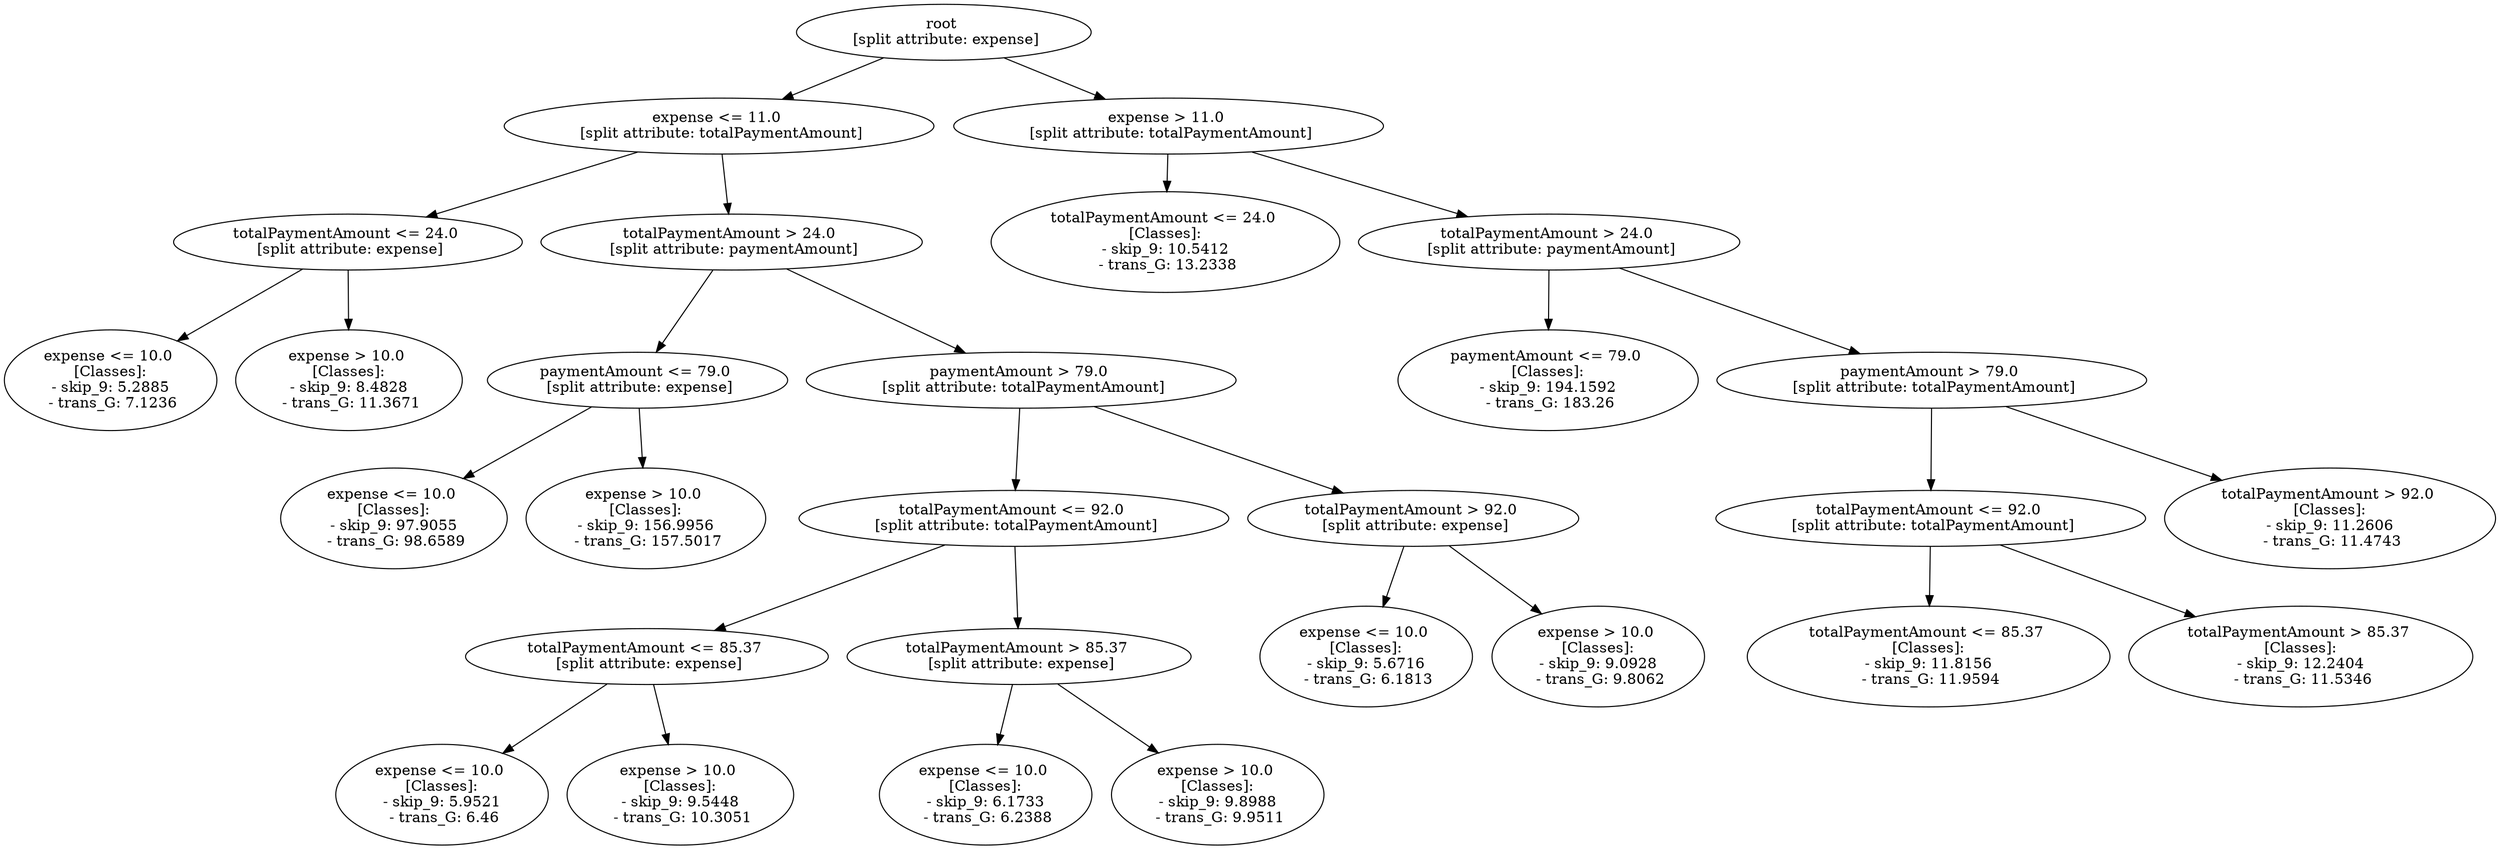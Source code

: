// Road_Traffic_Fine_Management_Process-p_13-2
digraph "Road_Traffic_Fine_Management_Process-p_13-2" {
	"8c026399-dab7-400b-988b-0cc6a2f3746c" [label="root 
 [split attribute: expense]"]
	"e2199595-248e-4a00-ad88-3202fd43e41a" [label="expense <= 11.0 
 [split attribute: totalPaymentAmount]"]
	"8c026399-dab7-400b-988b-0cc6a2f3746c" -> "e2199595-248e-4a00-ad88-3202fd43e41a"
	"596f2dba-549a-4720-8eeb-056f25d0dd55" [label="totalPaymentAmount <= 24.0 
 [split attribute: expense]"]
	"e2199595-248e-4a00-ad88-3202fd43e41a" -> "596f2dba-549a-4720-8eeb-056f25d0dd55"
	"6ac30b58-bffc-4b3c-9336-fee6e32dd8e5" [label="expense <= 10.0 
 [Classes]: 
 - skip_9: 5.2885 
 - trans_G: 7.1236"]
	"596f2dba-549a-4720-8eeb-056f25d0dd55" -> "6ac30b58-bffc-4b3c-9336-fee6e32dd8e5"
	"22708636-a25c-4561-801a-da207204e7ca" [label="expense > 10.0 
 [Classes]: 
 - skip_9: 8.4828 
 - trans_G: 11.3671"]
	"596f2dba-549a-4720-8eeb-056f25d0dd55" -> "22708636-a25c-4561-801a-da207204e7ca"
	"f8d3e40a-2fe3-4835-934d-b14b19c03fef" [label="totalPaymentAmount > 24.0 
 [split attribute: paymentAmount]"]
	"e2199595-248e-4a00-ad88-3202fd43e41a" -> "f8d3e40a-2fe3-4835-934d-b14b19c03fef"
	"89e4f114-1314-4d26-a027-2c349391d510" [label="paymentAmount <= 79.0 
 [split attribute: expense]"]
	"f8d3e40a-2fe3-4835-934d-b14b19c03fef" -> "89e4f114-1314-4d26-a027-2c349391d510"
	"77449f5d-812b-4590-ae34-1fc7e3fd5d21" [label="expense <= 10.0 
 [Classes]: 
 - skip_9: 97.9055 
 - trans_G: 98.6589"]
	"89e4f114-1314-4d26-a027-2c349391d510" -> "77449f5d-812b-4590-ae34-1fc7e3fd5d21"
	"f594c51a-a1b8-4196-9bec-2a07ee86c77c" [label="expense > 10.0 
 [Classes]: 
 - skip_9: 156.9956 
 - trans_G: 157.5017"]
	"89e4f114-1314-4d26-a027-2c349391d510" -> "f594c51a-a1b8-4196-9bec-2a07ee86c77c"
	"28f8cc24-75d3-4252-8285-0d6ad40d3063" [label="paymentAmount > 79.0 
 [split attribute: totalPaymentAmount]"]
	"f8d3e40a-2fe3-4835-934d-b14b19c03fef" -> "28f8cc24-75d3-4252-8285-0d6ad40d3063"
	"e2d059ad-d559-41dd-83a9-ce7f52211eb8" [label="totalPaymentAmount <= 92.0 
 [split attribute: totalPaymentAmount]"]
	"28f8cc24-75d3-4252-8285-0d6ad40d3063" -> "e2d059ad-d559-41dd-83a9-ce7f52211eb8"
	"1d7b3e18-8647-4e40-8c90-844e3a8e3d55" [label="totalPaymentAmount <= 85.37 
 [split attribute: expense]"]
	"e2d059ad-d559-41dd-83a9-ce7f52211eb8" -> "1d7b3e18-8647-4e40-8c90-844e3a8e3d55"
	"6b78688b-3340-45e8-bb2d-3b726cfa5f78" [label="expense <= 10.0 
 [Classes]: 
 - skip_9: 5.9521 
 - trans_G: 6.46"]
	"1d7b3e18-8647-4e40-8c90-844e3a8e3d55" -> "6b78688b-3340-45e8-bb2d-3b726cfa5f78"
	"991807c0-4bdb-4d68-bba1-20c7aeec25e3" [label="expense > 10.0 
 [Classes]: 
 - skip_9: 9.5448 
 - trans_G: 10.3051"]
	"1d7b3e18-8647-4e40-8c90-844e3a8e3d55" -> "991807c0-4bdb-4d68-bba1-20c7aeec25e3"
	"07fe52cb-a5bb-4ebd-bea8-e5679a88c7bc" [label="totalPaymentAmount > 85.37 
 [split attribute: expense]"]
	"e2d059ad-d559-41dd-83a9-ce7f52211eb8" -> "07fe52cb-a5bb-4ebd-bea8-e5679a88c7bc"
	"0a796aaf-df35-4e70-9835-27a74b944e15" [label="expense <= 10.0 
 [Classes]: 
 - skip_9: 6.1733 
 - trans_G: 6.2388"]
	"07fe52cb-a5bb-4ebd-bea8-e5679a88c7bc" -> "0a796aaf-df35-4e70-9835-27a74b944e15"
	"0fb8270d-8b85-4c23-9ab9-ea28f6fd0488" [label="expense > 10.0 
 [Classes]: 
 - skip_9: 9.8988 
 - trans_G: 9.9511"]
	"07fe52cb-a5bb-4ebd-bea8-e5679a88c7bc" -> "0fb8270d-8b85-4c23-9ab9-ea28f6fd0488"
	"8967aee0-7747-4754-993f-df257045dfad" [label="totalPaymentAmount > 92.0 
 [split attribute: expense]"]
	"28f8cc24-75d3-4252-8285-0d6ad40d3063" -> "8967aee0-7747-4754-993f-df257045dfad"
	"91e525c0-d906-43f6-8e99-c7e1ef2e7bde" [label="expense <= 10.0 
 [Classes]: 
 - skip_9: 5.6716 
 - trans_G: 6.1813"]
	"8967aee0-7747-4754-993f-df257045dfad" -> "91e525c0-d906-43f6-8e99-c7e1ef2e7bde"
	"4ad1c57f-10c4-4755-b0d1-8377552d21fc" [label="expense > 10.0 
 [Classes]: 
 - skip_9: 9.0928 
 - trans_G: 9.8062"]
	"8967aee0-7747-4754-993f-df257045dfad" -> "4ad1c57f-10c4-4755-b0d1-8377552d21fc"
	"0408e838-027f-435c-9620-9922c00df1a7" [label="expense > 11.0 
 [split attribute: totalPaymentAmount]"]
	"8c026399-dab7-400b-988b-0cc6a2f3746c" -> "0408e838-027f-435c-9620-9922c00df1a7"
	"5522e80a-c487-49bd-9393-e49972cbb39f" [label="totalPaymentAmount <= 24.0 
 [Classes]: 
 - skip_9: 10.5412 
 - trans_G: 13.2338"]
	"0408e838-027f-435c-9620-9922c00df1a7" -> "5522e80a-c487-49bd-9393-e49972cbb39f"
	"12c86be7-9234-47da-b5b1-22b7c8f2b2fe" [label="totalPaymentAmount > 24.0 
 [split attribute: paymentAmount]"]
	"0408e838-027f-435c-9620-9922c00df1a7" -> "12c86be7-9234-47da-b5b1-22b7c8f2b2fe"
	"eec6c7dd-9247-486b-abbd-d6e416670e7e" [label="paymentAmount <= 79.0 
 [Classes]: 
 - skip_9: 194.1592 
 - trans_G: 183.26"]
	"12c86be7-9234-47da-b5b1-22b7c8f2b2fe" -> "eec6c7dd-9247-486b-abbd-d6e416670e7e"
	"abdff85a-4225-4dd9-8e63-345e979b0bb8" [label="paymentAmount > 79.0 
 [split attribute: totalPaymentAmount]"]
	"12c86be7-9234-47da-b5b1-22b7c8f2b2fe" -> "abdff85a-4225-4dd9-8e63-345e979b0bb8"
	"922d9b66-c020-4923-a718-21535b6d2c7b" [label="totalPaymentAmount <= 92.0 
 [split attribute: totalPaymentAmount]"]
	"abdff85a-4225-4dd9-8e63-345e979b0bb8" -> "922d9b66-c020-4923-a718-21535b6d2c7b"
	"fc949f25-b0fe-4120-8fe9-73c3ab23ce36" [label="totalPaymentAmount <= 85.37 
 [Classes]: 
 - skip_9: 11.8156 
 - trans_G: 11.9594"]
	"922d9b66-c020-4923-a718-21535b6d2c7b" -> "fc949f25-b0fe-4120-8fe9-73c3ab23ce36"
	"26a0c7a5-23a7-4918-affd-6c47d8a477bf" [label="totalPaymentAmount > 85.37 
 [Classes]: 
 - skip_9: 12.2404 
 - trans_G: 11.5346"]
	"922d9b66-c020-4923-a718-21535b6d2c7b" -> "26a0c7a5-23a7-4918-affd-6c47d8a477bf"
	"bc9ad9b6-0753-4413-9318-3cecc7c58833" [label="totalPaymentAmount > 92.0 
 [Classes]: 
 - skip_9: 11.2606 
 - trans_G: 11.4743"]
	"abdff85a-4225-4dd9-8e63-345e979b0bb8" -> "bc9ad9b6-0753-4413-9318-3cecc7c58833"
}
